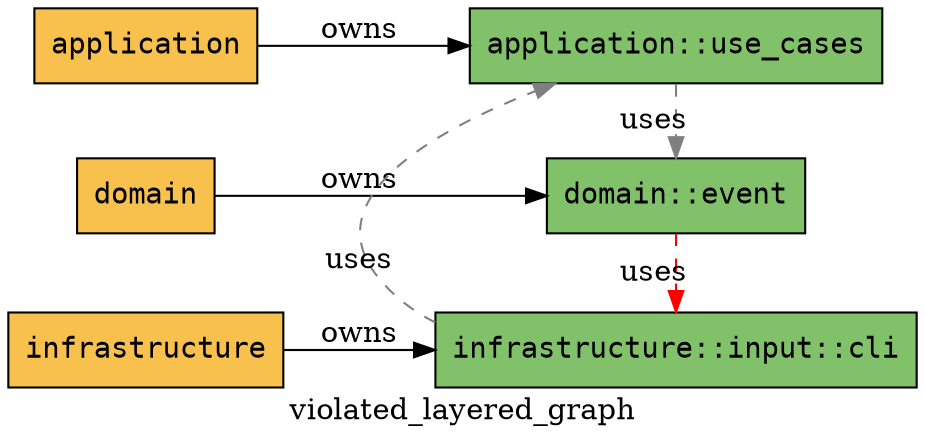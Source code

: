 digraph {
    graph [
        label="violated_layered_graph",
        layout=dot,
        rankdir=LR
    ];
    
    node [
        fontname="monospace",
        shape="box",
        style="filled"
    ];
    
    "event_sourcing::application" [label="application", fillcolor="#f8c04c"];
    "event_sourcing::domain" [label="domain", fillcolor="#f8c04c"];
    "event_sourcing::infrastructure" [label="infrastructure", fillcolor="#f8c04c"];
    
    "event_sourcing::application::use_cases" [label="application::use_cases", fillcolor="#81c169"];
    "event_sourcing::domain::event" [label="domain::event", fillcolor="#81c169"];
    "event_sourcing::infrastructure::input::cli" [label="infrastructure::input::cli", fillcolor="#81c169"];
    
    "event_sourcing::application" -> "event_sourcing::application::use_cases" [label="owns", color="#000000", style="solid", constraint=true];
    "event_sourcing::domain" -> "event_sourcing::domain::event" [label="owns", color="#000000", style="solid", constraint=true];
    "event_sourcing::infrastructure" -> "event_sourcing::infrastructure::input::cli" [label="owns", color="#000000", style="solid", constraint=true];
    
    "event_sourcing::application::use_cases" -> "event_sourcing::domain::event" [label="uses", color="#7f7f7f", style="dashed", constraint=false];
    "event_sourcing::infrastructure::input::cli" -> "event_sourcing::application::use_cases" [label="uses", color="#7f7f7f", style="dashed", constraint=false];
    
    // Нарушение порядка зависимостей: domain -> infrastructure
    "event_sourcing::domain::event" -> "event_sourcing::infrastructure::input::cli" [label="uses", color="#ff0000", style="dashed", constraint=false];
}